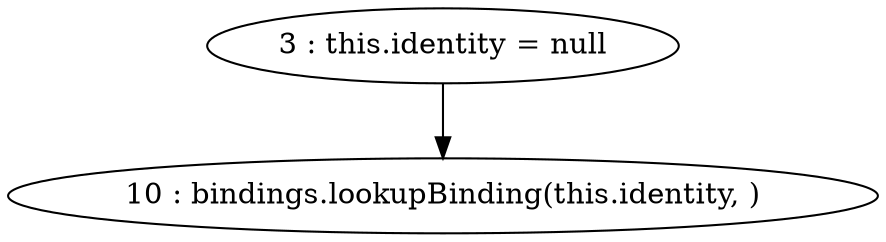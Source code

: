 digraph G {
"3 : this.identity = null"
"3 : this.identity = null" -> "10 : bindings.lookupBinding(this.identity, )"
"10 : bindings.lookupBinding(this.identity, )"
}